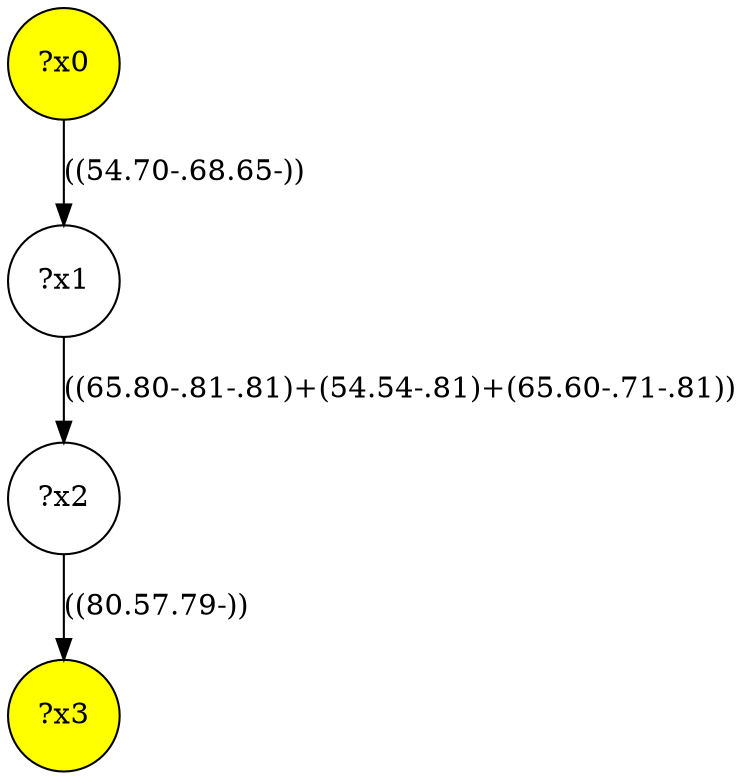 digraph g {
	x0 [fillcolor="yellow", style="filled," shape=circle, label="?x0"];
	x3 [fillcolor="yellow", style="filled," shape=circle, label="?x3"];
	x1 [shape=circle, label="?x1"];
	x0 -> x1 [label="((54.70-.68.65-))"];
	x2 [shape=circle, label="?x2"];
	x1 -> x2 [label="((65.80-.81-.81)+(54.54-.81)+(65.60-.71-.81))"];
	x2 -> x3 [label="((80.57.79-))"];
}

